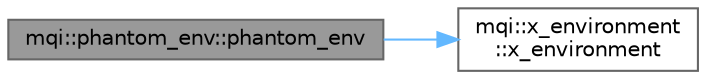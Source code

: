 digraph "mqi::phantom_env::phantom_env"
{
 // LATEX_PDF_SIZE
  bgcolor="transparent";
  edge [fontname=Helvetica,fontsize=10,labelfontname=Helvetica,labelfontsize=10];
  node [fontname=Helvetica,fontsize=10,shape=box,height=0.2,width=0.4];
  rankdir="LR";
  Node1 [id="Node000001",label="mqi::phantom_env::phantom_env",height=0.2,width=0.4,color="gray40", fillcolor="grey60", style="filled", fontcolor="black",tooltip="Constructs a new phantom_env object from command-line arguments."];
  Node1 -> Node2 [id="edge1_Node000001_Node000002",color="steelblue1",style="solid",tooltip=" "];
  Node2 [id="Node000002",label="mqi::x_environment\l::x_environment",height=0.2,width=0.4,color="grey40", fillcolor="white", style="filled",URL="$classmqi_1_1x__environment.html#a4839d54637230844204a00f9eca68c6f",tooltip="Default constructor for the x_environment class."];
}
